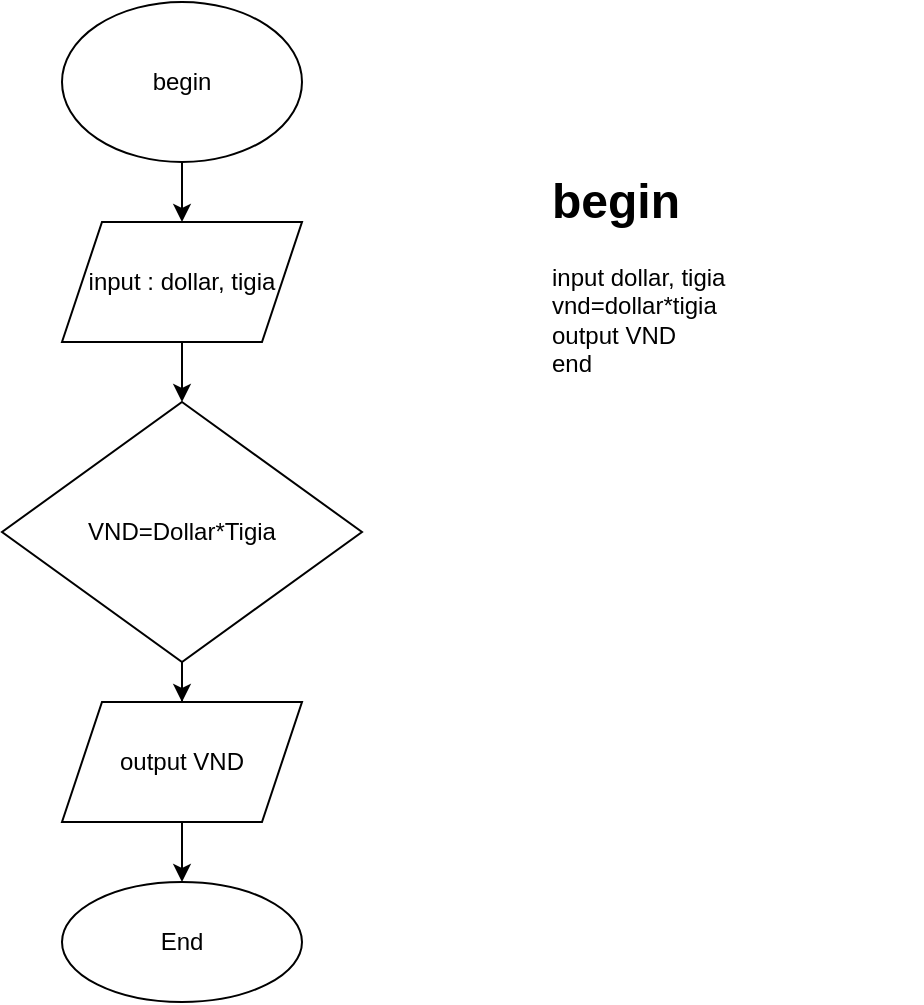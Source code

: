 <mxfile version="15.9.1" type="device"><diagram id="C5RBs43oDa-KdzZeNtuy" name="Page-1"><mxGraphModel dx="868" dy="450" grid="1" gridSize="10" guides="1" tooltips="1" connect="1" arrows="1" fold="1" page="1" pageScale="1" pageWidth="827" pageHeight="1169" math="0" shadow="0"><root><mxCell id="WIyWlLk6GJQsqaUBKTNV-0"/><mxCell id="WIyWlLk6GJQsqaUBKTNV-1" parent="WIyWlLk6GJQsqaUBKTNV-0"/><mxCell id="dXlKLMBx6lpwDT54Cn5D-0" value="&lt;h1&gt;begin&lt;/h1&gt;&lt;div&gt;input dollar, tigia&lt;/div&gt;&lt;div&gt;vnd=dollar*tigia&lt;/div&gt;&lt;div&gt;output VND&lt;/div&gt;&lt;div&gt;end&lt;/div&gt;" style="text;html=1;strokeColor=none;fillColor=none;spacing=5;spacingTop=-20;whiteSpace=wrap;overflow=hidden;rounded=0;" vertex="1" parent="WIyWlLk6GJQsqaUBKTNV-1"><mxGeometry x="500" y="130" width="190" height="120" as="geometry"/></mxCell><mxCell id="dXlKLMBx6lpwDT54Cn5D-3" value="" style="edgeStyle=orthogonalEdgeStyle;rounded=0;orthogonalLoop=1;jettySize=auto;html=1;" edge="1" parent="WIyWlLk6GJQsqaUBKTNV-1" source="dXlKLMBx6lpwDT54Cn5D-1" target="dXlKLMBx6lpwDT54Cn5D-2"><mxGeometry relative="1" as="geometry"/></mxCell><mxCell id="dXlKLMBx6lpwDT54Cn5D-1" value="begin" style="ellipse;whiteSpace=wrap;html=1;" vertex="1" parent="WIyWlLk6GJQsqaUBKTNV-1"><mxGeometry x="260" y="50" width="120" height="80" as="geometry"/></mxCell><mxCell id="dXlKLMBx6lpwDT54Cn5D-5" value="" style="edgeStyle=orthogonalEdgeStyle;rounded=0;orthogonalLoop=1;jettySize=auto;html=1;" edge="1" parent="WIyWlLk6GJQsqaUBKTNV-1" source="dXlKLMBx6lpwDT54Cn5D-2" target="dXlKLMBx6lpwDT54Cn5D-4"><mxGeometry relative="1" as="geometry"/></mxCell><mxCell id="dXlKLMBx6lpwDT54Cn5D-2" value="input : dollar, tigia" style="shape=parallelogram;perimeter=parallelogramPerimeter;whiteSpace=wrap;html=1;fixedSize=1;" vertex="1" parent="WIyWlLk6GJQsqaUBKTNV-1"><mxGeometry x="260" y="160" width="120" height="60" as="geometry"/></mxCell><mxCell id="dXlKLMBx6lpwDT54Cn5D-7" value="" style="edgeStyle=orthogonalEdgeStyle;rounded=0;orthogonalLoop=1;jettySize=auto;html=1;" edge="1" parent="WIyWlLk6GJQsqaUBKTNV-1" source="dXlKLMBx6lpwDT54Cn5D-4" target="dXlKLMBx6lpwDT54Cn5D-6"><mxGeometry relative="1" as="geometry"/></mxCell><mxCell id="dXlKLMBx6lpwDT54Cn5D-4" value="VND=Dollar*Tigia" style="rhombus;whiteSpace=wrap;html=1;" vertex="1" parent="WIyWlLk6GJQsqaUBKTNV-1"><mxGeometry x="230" y="250" width="180" height="130" as="geometry"/></mxCell><mxCell id="dXlKLMBx6lpwDT54Cn5D-9" value="" style="edgeStyle=orthogonalEdgeStyle;rounded=0;orthogonalLoop=1;jettySize=auto;html=1;" edge="1" parent="WIyWlLk6GJQsqaUBKTNV-1" source="dXlKLMBx6lpwDT54Cn5D-6" target="dXlKLMBx6lpwDT54Cn5D-8"><mxGeometry relative="1" as="geometry"/></mxCell><mxCell id="dXlKLMBx6lpwDT54Cn5D-6" value="output VND" style="shape=parallelogram;perimeter=parallelogramPerimeter;whiteSpace=wrap;html=1;fixedSize=1;" vertex="1" parent="WIyWlLk6GJQsqaUBKTNV-1"><mxGeometry x="260" y="400" width="120" height="60" as="geometry"/></mxCell><mxCell id="dXlKLMBx6lpwDT54Cn5D-8" value="End" style="ellipse;whiteSpace=wrap;html=1;" vertex="1" parent="WIyWlLk6GJQsqaUBKTNV-1"><mxGeometry x="260" y="490" width="120" height="60" as="geometry"/></mxCell></root></mxGraphModel></diagram></mxfile>